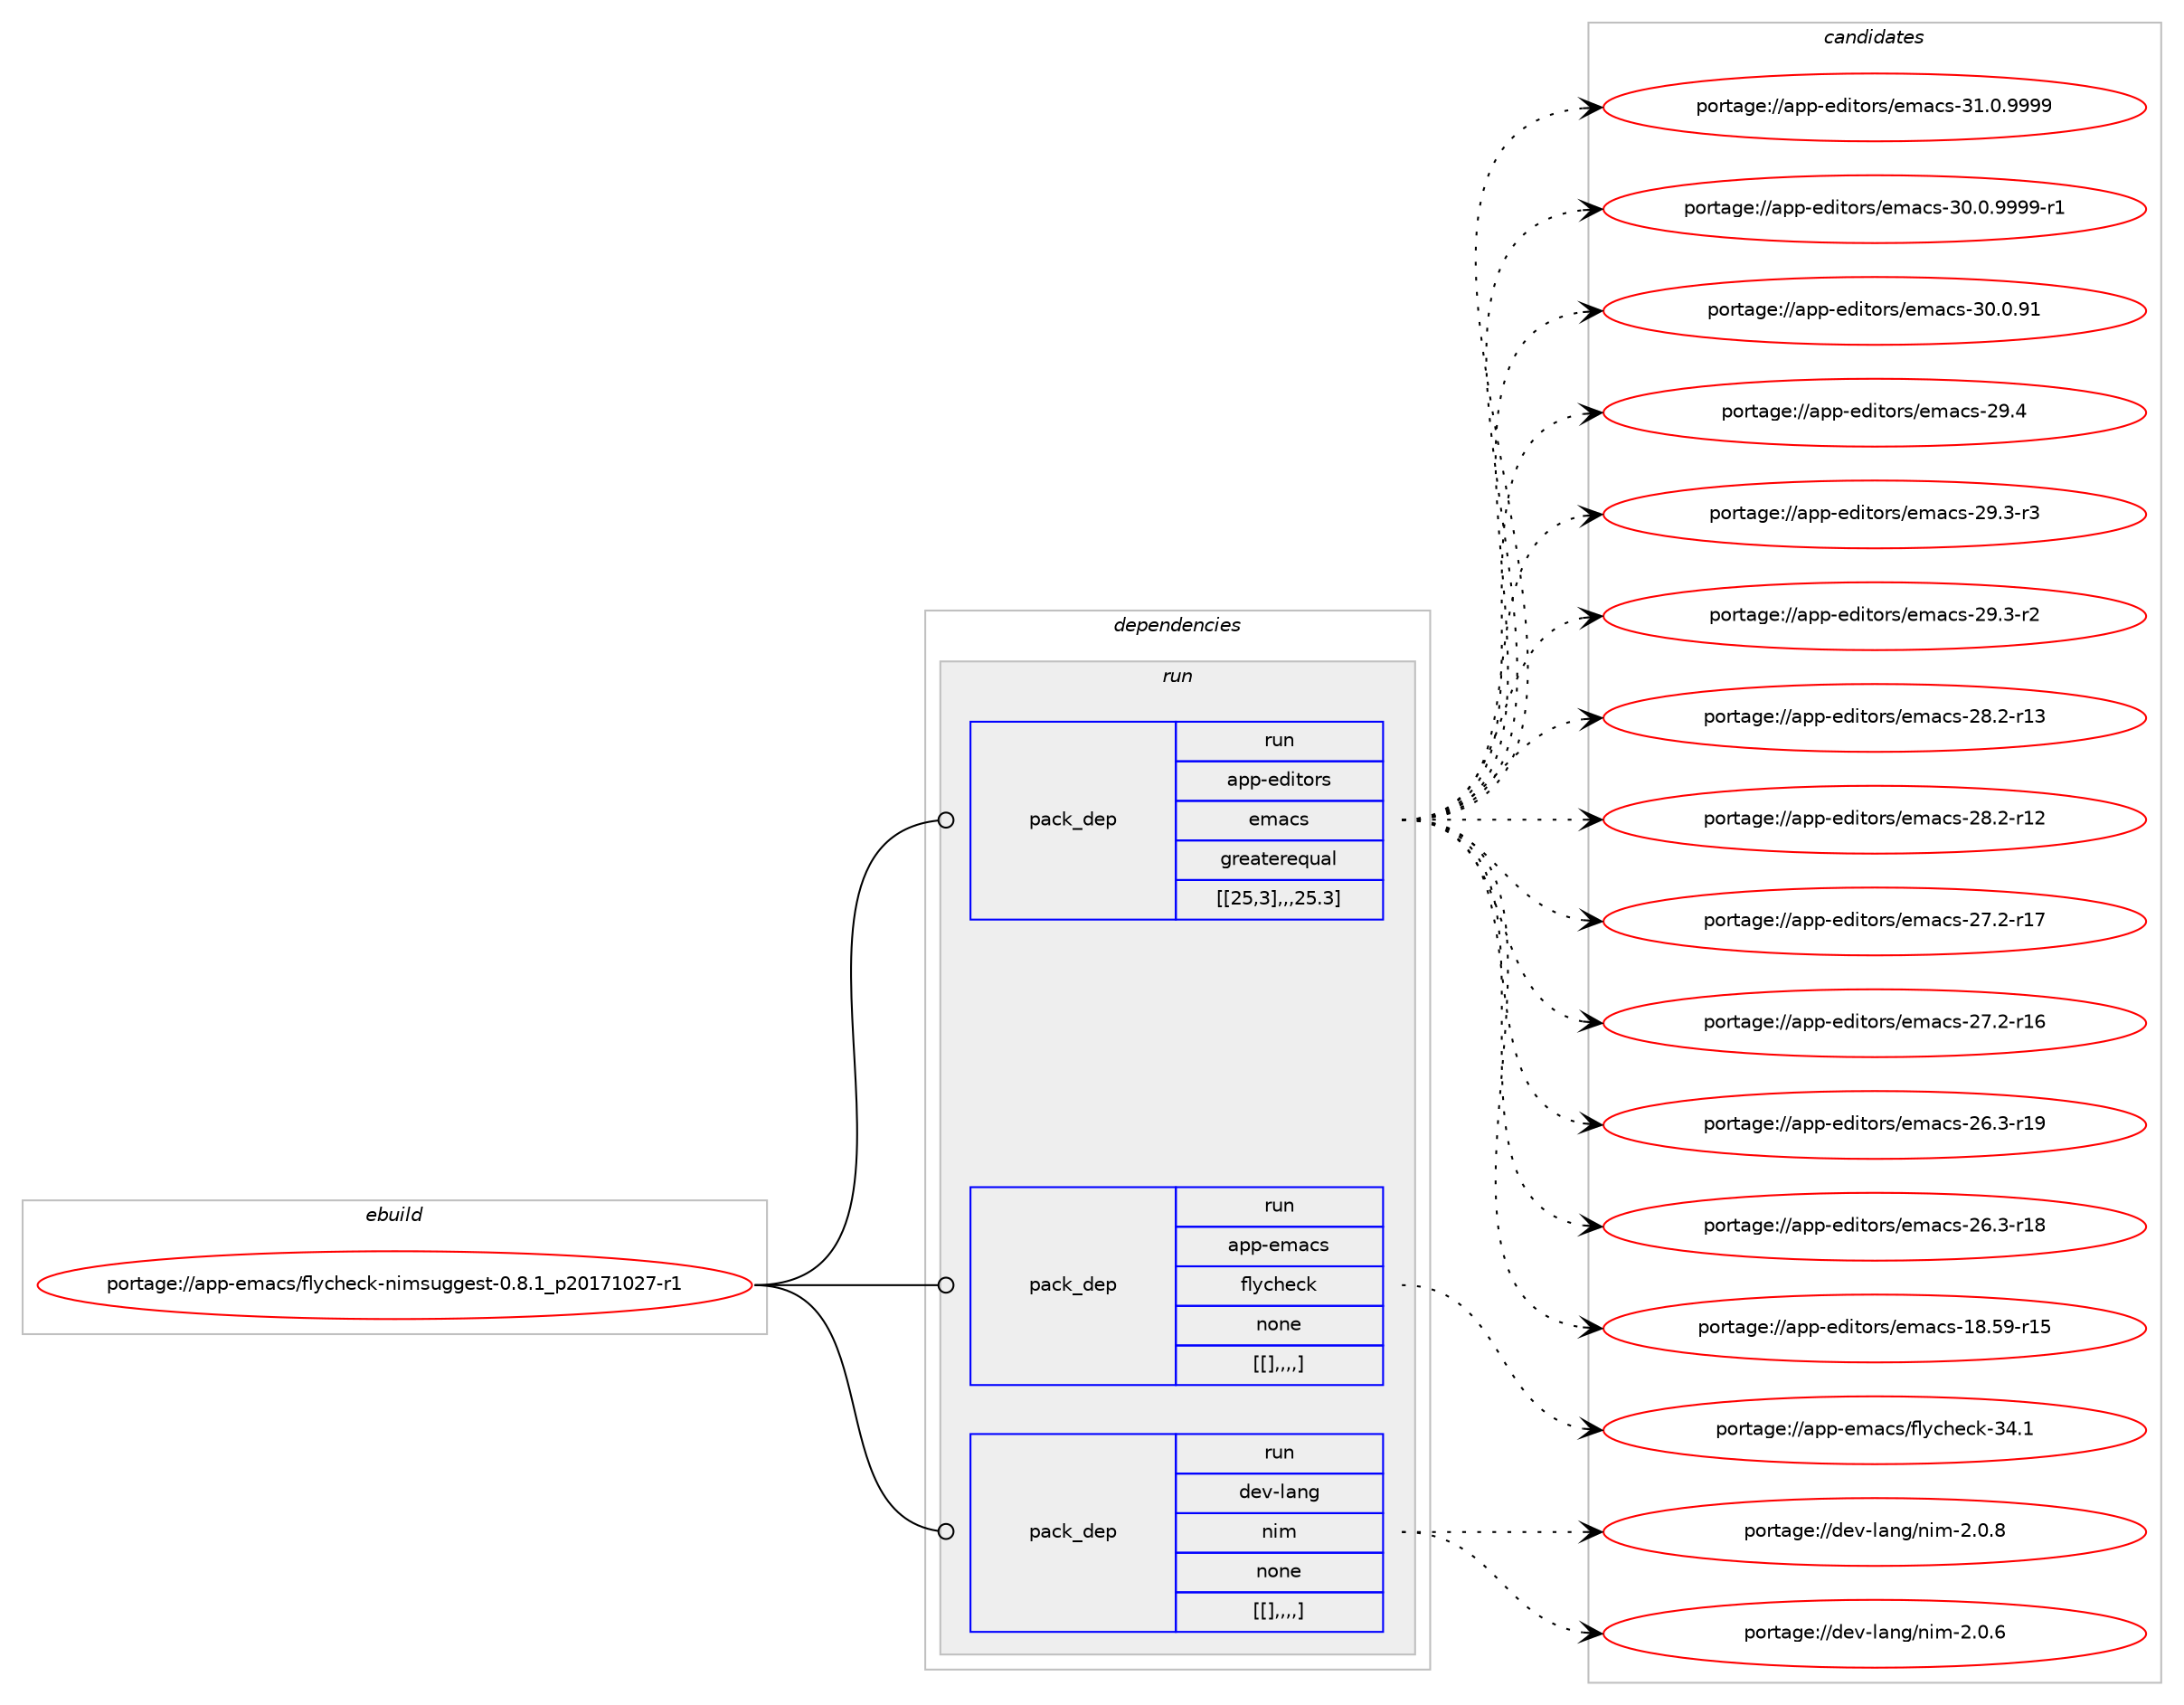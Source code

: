 digraph prolog {

# *************
# Graph options
# *************

newrank=true;
concentrate=true;
compound=true;
graph [rankdir=LR,fontname=Helvetica,fontsize=10,ranksep=1.5];#, ranksep=2.5, nodesep=0.2];
edge  [arrowhead=vee];
node  [fontname=Helvetica,fontsize=10];

# **********
# The ebuild
# **********

subgraph cluster_leftcol {
color=gray;
label=<<i>ebuild</i>>;
id [label="portage://app-emacs/flycheck-nimsuggest-0.8.1_p20171027-r1", color=red, width=4, href="../app-emacs/flycheck-nimsuggest-0.8.1_p20171027-r1.svg"];
}

# ****************
# The dependencies
# ****************

subgraph cluster_midcol {
color=gray;
label=<<i>dependencies</i>>;
subgraph cluster_compile {
fillcolor="#eeeeee";
style=filled;
label=<<i>compile</i>>;
}
subgraph cluster_compileandrun {
fillcolor="#eeeeee";
style=filled;
label=<<i>compile and run</i>>;
}
subgraph cluster_run {
fillcolor="#eeeeee";
style=filled;
label=<<i>run</i>>;
subgraph pack16457 {
dependency23028 [label=<<TABLE BORDER="0" CELLBORDER="1" CELLSPACING="0" CELLPADDING="4" WIDTH="220"><TR><TD ROWSPAN="6" CELLPADDING="30">pack_dep</TD></TR><TR><TD WIDTH="110">run</TD></TR><TR><TD>app-editors</TD></TR><TR><TD>emacs</TD></TR><TR><TD>greaterequal</TD></TR><TR><TD>[[25,3],,,25.3]</TD></TR></TABLE>>, shape=none, color=blue];
}
id:e -> dependency23028:w [weight=20,style="solid",arrowhead="odot"];
subgraph pack16458 {
dependency23029 [label=<<TABLE BORDER="0" CELLBORDER="1" CELLSPACING="0" CELLPADDING="4" WIDTH="220"><TR><TD ROWSPAN="6" CELLPADDING="30">pack_dep</TD></TR><TR><TD WIDTH="110">run</TD></TR><TR><TD>app-emacs</TD></TR><TR><TD>flycheck</TD></TR><TR><TD>none</TD></TR><TR><TD>[[],,,,]</TD></TR></TABLE>>, shape=none, color=blue];
}
id:e -> dependency23029:w [weight=20,style="solid",arrowhead="odot"];
subgraph pack16459 {
dependency23030 [label=<<TABLE BORDER="0" CELLBORDER="1" CELLSPACING="0" CELLPADDING="4" WIDTH="220"><TR><TD ROWSPAN="6" CELLPADDING="30">pack_dep</TD></TR><TR><TD WIDTH="110">run</TD></TR><TR><TD>dev-lang</TD></TR><TR><TD>nim</TD></TR><TR><TD>none</TD></TR><TR><TD>[[],,,,]</TD></TR></TABLE>>, shape=none, color=blue];
}
id:e -> dependency23030:w [weight=20,style="solid",arrowhead="odot"];
}
}

# **************
# The candidates
# **************

subgraph cluster_choices {
rank=same;
color=gray;
label=<<i>candidates</i>>;

subgraph choice16457 {
color=black;
nodesep=1;
choice971121124510110010511611111411547101109979911545514946484657575757 [label="portage://app-editors/emacs-31.0.9999", color=red, width=4,href="../app-editors/emacs-31.0.9999.svg"];
choice9711211245101100105116111114115471011099799115455148464846575757574511449 [label="portage://app-editors/emacs-30.0.9999-r1", color=red, width=4,href="../app-editors/emacs-30.0.9999-r1.svg"];
choice97112112451011001051161111141154710110997991154551484648465749 [label="portage://app-editors/emacs-30.0.91", color=red, width=4,href="../app-editors/emacs-30.0.91.svg"];
choice97112112451011001051161111141154710110997991154550574652 [label="portage://app-editors/emacs-29.4", color=red, width=4,href="../app-editors/emacs-29.4.svg"];
choice971121124510110010511611111411547101109979911545505746514511451 [label="portage://app-editors/emacs-29.3-r3", color=red, width=4,href="../app-editors/emacs-29.3-r3.svg"];
choice971121124510110010511611111411547101109979911545505746514511450 [label="portage://app-editors/emacs-29.3-r2", color=red, width=4,href="../app-editors/emacs-29.3-r2.svg"];
choice97112112451011001051161111141154710110997991154550564650451144951 [label="portage://app-editors/emacs-28.2-r13", color=red, width=4,href="../app-editors/emacs-28.2-r13.svg"];
choice97112112451011001051161111141154710110997991154550564650451144950 [label="portage://app-editors/emacs-28.2-r12", color=red, width=4,href="../app-editors/emacs-28.2-r12.svg"];
choice97112112451011001051161111141154710110997991154550554650451144955 [label="portage://app-editors/emacs-27.2-r17", color=red, width=4,href="../app-editors/emacs-27.2-r17.svg"];
choice97112112451011001051161111141154710110997991154550554650451144954 [label="portage://app-editors/emacs-27.2-r16", color=red, width=4,href="../app-editors/emacs-27.2-r16.svg"];
choice97112112451011001051161111141154710110997991154550544651451144957 [label="portage://app-editors/emacs-26.3-r19", color=red, width=4,href="../app-editors/emacs-26.3-r19.svg"];
choice97112112451011001051161111141154710110997991154550544651451144956 [label="portage://app-editors/emacs-26.3-r18", color=red, width=4,href="../app-editors/emacs-26.3-r18.svg"];
choice9711211245101100105116111114115471011099799115454956465357451144953 [label="portage://app-editors/emacs-18.59-r15", color=red, width=4,href="../app-editors/emacs-18.59-r15.svg"];
dependency23028:e -> choice971121124510110010511611111411547101109979911545514946484657575757:w [style=dotted,weight="100"];
dependency23028:e -> choice9711211245101100105116111114115471011099799115455148464846575757574511449:w [style=dotted,weight="100"];
dependency23028:e -> choice97112112451011001051161111141154710110997991154551484648465749:w [style=dotted,weight="100"];
dependency23028:e -> choice97112112451011001051161111141154710110997991154550574652:w [style=dotted,weight="100"];
dependency23028:e -> choice971121124510110010511611111411547101109979911545505746514511451:w [style=dotted,weight="100"];
dependency23028:e -> choice971121124510110010511611111411547101109979911545505746514511450:w [style=dotted,weight="100"];
dependency23028:e -> choice97112112451011001051161111141154710110997991154550564650451144951:w [style=dotted,weight="100"];
dependency23028:e -> choice97112112451011001051161111141154710110997991154550564650451144950:w [style=dotted,weight="100"];
dependency23028:e -> choice97112112451011001051161111141154710110997991154550554650451144955:w [style=dotted,weight="100"];
dependency23028:e -> choice97112112451011001051161111141154710110997991154550554650451144954:w [style=dotted,weight="100"];
dependency23028:e -> choice97112112451011001051161111141154710110997991154550544651451144957:w [style=dotted,weight="100"];
dependency23028:e -> choice97112112451011001051161111141154710110997991154550544651451144956:w [style=dotted,weight="100"];
dependency23028:e -> choice9711211245101100105116111114115471011099799115454956465357451144953:w [style=dotted,weight="100"];
}
subgraph choice16458 {
color=black;
nodesep=1;
choice971121124510110997991154710210812199104101991074551524649 [label="portage://app-emacs/flycheck-34.1", color=red, width=4,href="../app-emacs/flycheck-34.1.svg"];
dependency23029:e -> choice971121124510110997991154710210812199104101991074551524649:w [style=dotted,weight="100"];
}
subgraph choice16459 {
color=black;
nodesep=1;
choice100101118451089711010347110105109455046484656 [label="portage://dev-lang/nim-2.0.8", color=red, width=4,href="../dev-lang/nim-2.0.8.svg"];
choice100101118451089711010347110105109455046484654 [label="portage://dev-lang/nim-2.0.6", color=red, width=4,href="../dev-lang/nim-2.0.6.svg"];
dependency23030:e -> choice100101118451089711010347110105109455046484656:w [style=dotted,weight="100"];
dependency23030:e -> choice100101118451089711010347110105109455046484654:w [style=dotted,weight="100"];
}
}

}
